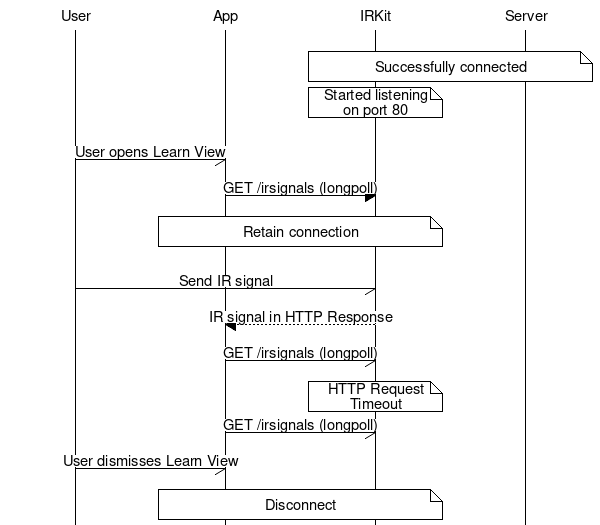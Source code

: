 msc {
    # entities
    User, App, IRKit, Server;

    # space
    |||;

    IRKit note Server [label = "Successfully connected"];

    IRKit note IRKit  [label = "Started listening on port 80"];

    |||;

    User -> App       [label = "User opens Learn View"];

    App => IRKit      [label = "GET /irsignals (longpoll)"];

    App note IRKit    [label = "Retain connection"];

    |||;

    User -> IRKit     [label = "Send IR signal"];

    App << IRKit      [label = "IR signal in HTTP Response"];

    App -> IRKit      [label = "GET /irsignals (longpoll)"];

    IRKit note IRKit  [label = "HTTP Request Timeout"];

    App -> IRKit      [label = "GET /irsignals (longpoll)"];

    User -> App       [label = "User dismisses Learn View"];

    App note IRKit    [label = "Disconnect"];
}
